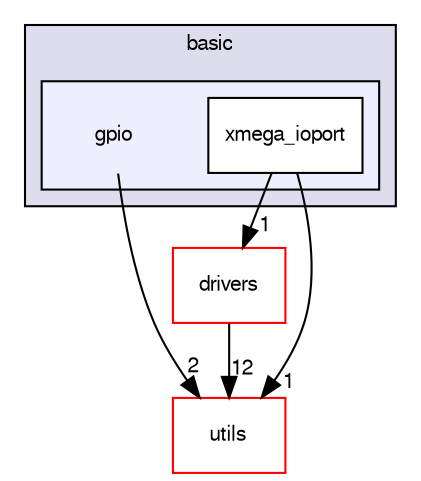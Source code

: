 digraph G {
  compound=true
  node [ fontsize="10", fontname="FreeSans"];
  edge [ labelfontsize="10", labelfontname="FreeSans"];
  subgraph clusterdir_a98c422f485acdaa3b23c4a99b4cb711 {
    graph [ bgcolor="#ddddee", pencolor="black", label="basic" fontname="FreeSans", fontsize="10", URL="dir_a98c422f485acdaa3b23c4a99b4cb711.html"]
  subgraph clusterdir_5db777e958396a506e1edeb0520a7064 {
    graph [ bgcolor="#eeeeff", pencolor="black", label="" URL="dir_5db777e958396a506e1edeb0520a7064.html"];
    dir_5db777e958396a506e1edeb0520a7064 [shape=plaintext label="gpio"];
    dir_df3cabeecba15ecbfc7d7379d88b6d4e [shape=box label="xmega_ioport" color="black" fillcolor="white" style="filled" URL="dir_df3cabeecba15ecbfc7d7379d88b6d4e.html"];
  }
  }
  dir_48d7c75bc2d65fbf40aa264a7dbfade3 [shape=box label="drivers" fillcolor="white" style="filled" color="red" URL="dir_48d7c75bc2d65fbf40aa264a7dbfade3.html"];
  dir_e74a7c641d1b032fbb218d42b422d49b [shape=box label="utils" fillcolor="white" style="filled" color="red" URL="dir_e74a7c641d1b032fbb218d42b422d49b.html"];
  dir_48d7c75bc2d65fbf40aa264a7dbfade3->dir_e74a7c641d1b032fbb218d42b422d49b [headlabel="12", labeldistance=1.5 headhref="dir_000009_000029.html"];
  dir_5db777e958396a506e1edeb0520a7064->dir_e74a7c641d1b032fbb218d42b422d49b [headlabel="2", labeldistance=1.5 headhref="dir_000025_000029.html"];
  dir_df3cabeecba15ecbfc7d7379d88b6d4e->dir_48d7c75bc2d65fbf40aa264a7dbfade3 [headlabel="1", labeldistance=1.5 headhref="dir_000026_000009.html"];
  dir_df3cabeecba15ecbfc7d7379d88b6d4e->dir_e74a7c641d1b032fbb218d42b422d49b [headlabel="1", labeldistance=1.5 headhref="dir_000026_000029.html"];
}
